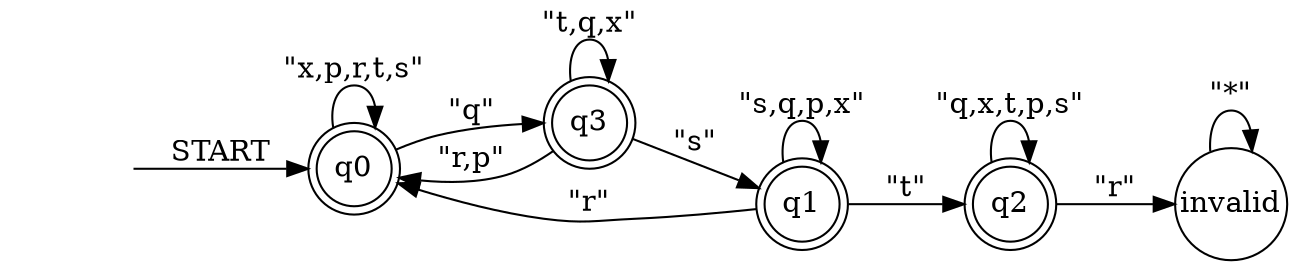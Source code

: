 # ----------------------------------- 
#Title:   G(!q || G!r || ((r || !s || X(!t W r)) U (p || r)))
#From:  patterns.projects.cs.ksu.edu/documentation/patterns/ltl.shtml 
# alphabet : [t, p, r, q, s, x]
# ----------------------------------- 
 
 
digraph G {
  rankdir=LR;
  q0 [shape=doublecircle, margin=0];
  q1 [shape=doublecircle, margin=0];
  q2 [shape=doublecircle, margin=0];
  q3 [shape=doublecircle, margin=0];
  start0 [shape=none, style=invis];
  start0 -> q0 [label="START"];
  q0 -> q3  [label="\"q\""];
  q1 -> q2  [label="\"t\""];
  q0 -> q0  [label="\"x,p,r,t,s\""];
  q3 -> q1  [label="\"s\""];
  q2 -> q2  [label="\"q,x,t,p,s\""];
  q1 -> q1  [label="\"s,q,p,x\""];
  q3 -> q0  [label="\"r,p\""];
  q3 -> q3  [label="\"t,q,x\""];
  q1 -> q0  [label="\"r\""];
  invalid -> invalid  [label="\"*\""];
  q2 -> invalid  [label="\"r\""];
  invalid [shape=circle, margin=0];
}
